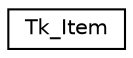 digraph "Graphical Class Hierarchy"
{
  edge [fontname="Helvetica",fontsize="10",labelfontname="Helvetica",labelfontsize="10"];
  node [fontname="Helvetica",fontsize="10",shape=record];
  rankdir="LR";
  Node1 [label="Tk_Item",height=0.2,width=0.4,color="black", fillcolor="white", style="filled",URL="$struct_tk___item.html"];
}
